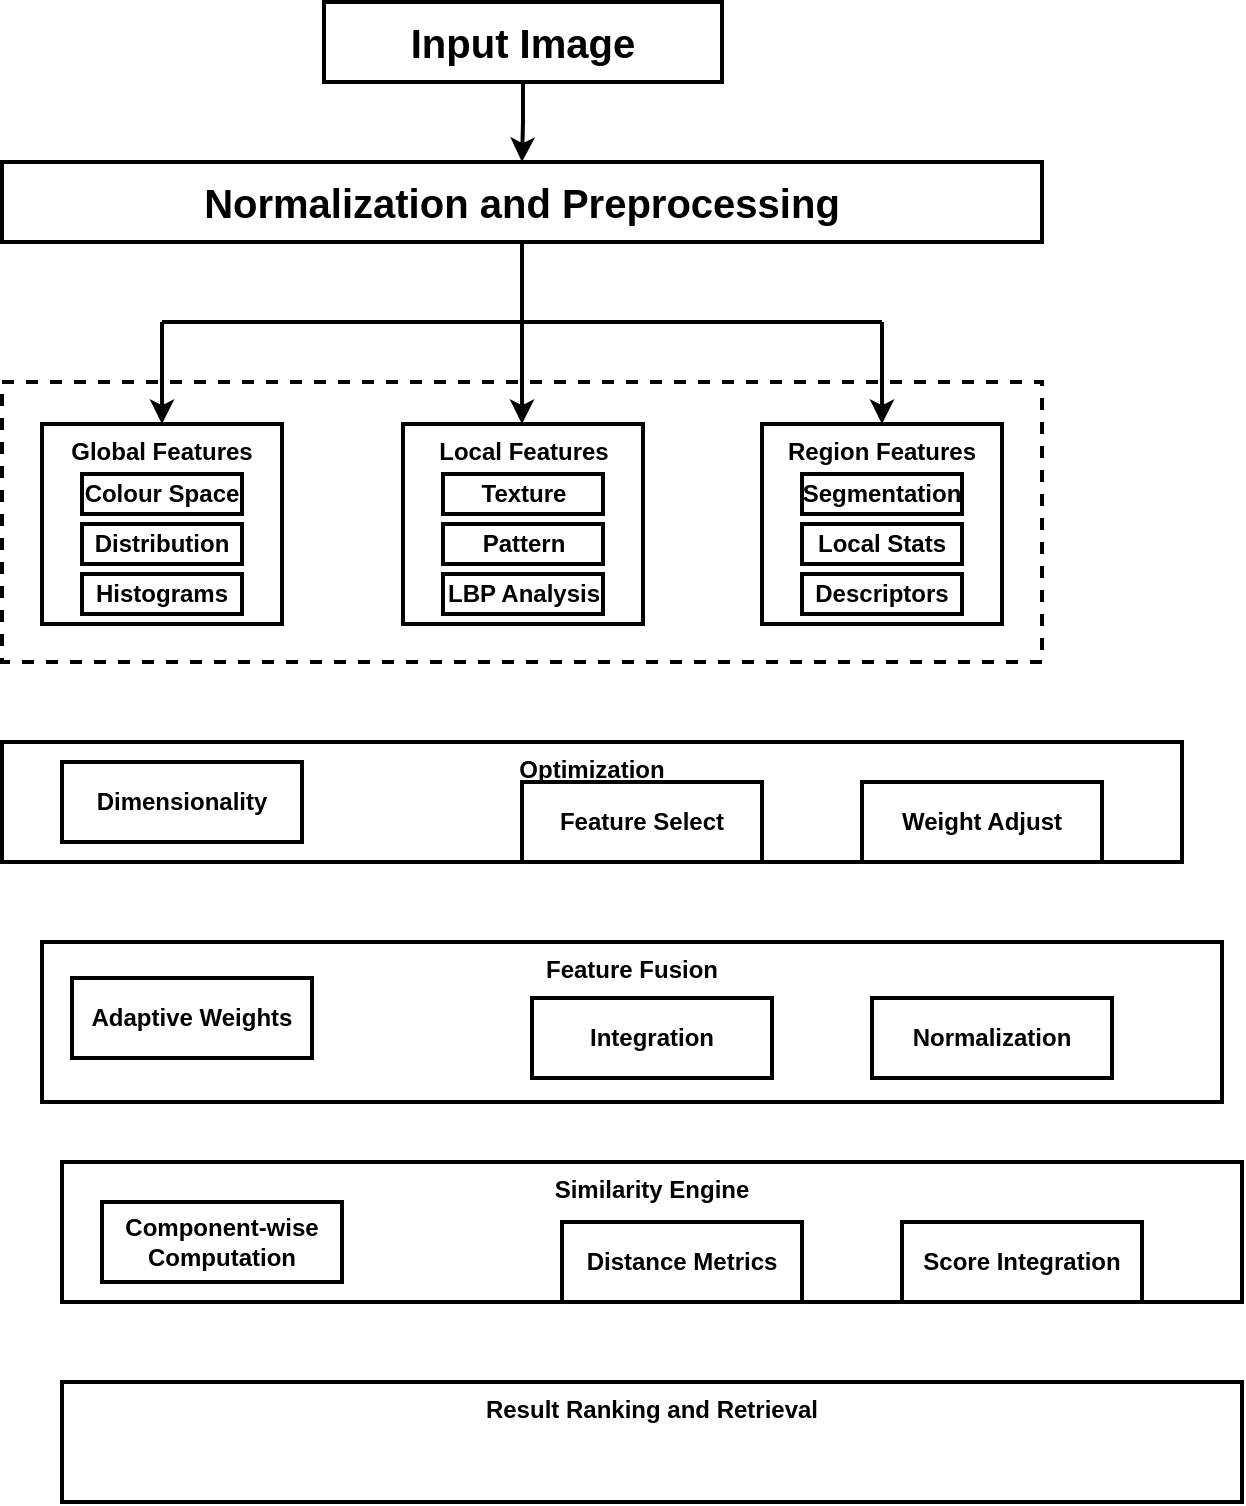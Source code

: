 <mxfile version="26.0.13">
  <diagram name="Page-1" id="_PgdA27MyeEq9SzPlQA4">
    <mxGraphModel dx="1542" dy="817" grid="1" gridSize="10" guides="1" tooltips="1" connect="1" arrows="1" fold="1" page="1" pageScale="1" pageWidth="827" pageHeight="1169" math="0" shadow="0">
      <root>
        <mxCell id="0" />
        <mxCell id="1" parent="0" />
        <mxCell id="iCN0Y-eOeh__a_nEtTsd-3" value="" style="rounded=0;whiteSpace=wrap;html=1;verticalAlign=top;dashed=1;fontStyle=1;strokeWidth=2;" vertex="1" parent="1">
          <mxGeometry x="160" y="230" width="520" height="140" as="geometry" />
        </mxCell>
        <mxCell id="iCN0Y-eOeh__a_nEtTsd-54" style="edgeStyle=orthogonalEdgeStyle;rounded=0;orthogonalLoop=1;jettySize=auto;html=1;exitX=0.5;exitY=1;exitDx=0;exitDy=0;entryX=0.5;entryY=0;entryDx=0;entryDy=0;strokeWidth=2;" edge="1" parent="1" source="iCN0Y-eOeh__a_nEtTsd-1" target="iCN0Y-eOeh__a_nEtTsd-2">
          <mxGeometry relative="1" as="geometry" />
        </mxCell>
        <mxCell id="iCN0Y-eOeh__a_nEtTsd-1" value="Input Image" style="rounded=0;whiteSpace=wrap;html=1;verticalAlign=middle;fontStyle=1;fontSize=20;strokeWidth=2;" vertex="1" parent="1">
          <mxGeometry x="321" y="40" width="199" height="40" as="geometry" />
        </mxCell>
        <mxCell id="iCN0Y-eOeh__a_nEtTsd-2" value="Normalization and Preprocessing" style="rounded=0;whiteSpace=wrap;html=1;verticalAlign=middle;fontSize=20;fontStyle=1;strokeWidth=2;" vertex="1" parent="1">
          <mxGeometry x="160" y="120" width="520" height="40" as="geometry" />
        </mxCell>
        <mxCell id="iCN0Y-eOeh__a_nEtTsd-4" value="Optimization" style="rounded=0;whiteSpace=wrap;html=1;verticalAlign=top;fontStyle=1;strokeWidth=2;" vertex="1" parent="1">
          <mxGeometry x="160" y="410" width="590" height="60" as="geometry" />
        </mxCell>
        <mxCell id="iCN0Y-eOeh__a_nEtTsd-5" value="Feature Fusion" style="rounded=0;whiteSpace=wrap;html=1;verticalAlign=top;fontStyle=1;strokeWidth=2;" vertex="1" parent="1">
          <mxGeometry x="180" y="510" width="590" height="80" as="geometry" />
        </mxCell>
        <mxCell id="iCN0Y-eOeh__a_nEtTsd-6" value="Similarity Engine" style="rounded=0;whiteSpace=wrap;html=1;verticalAlign=top;fontStyle=1;strokeWidth=2;" vertex="1" parent="1">
          <mxGeometry x="190" y="620" width="590" height="70" as="geometry" />
        </mxCell>
        <mxCell id="iCN0Y-eOeh__a_nEtTsd-7" value="Result Ranking and Retrieval" style="rounded=0;whiteSpace=wrap;html=1;verticalAlign=top;fontStyle=1;strokeWidth=2;" vertex="1" parent="1">
          <mxGeometry x="190" y="730" width="590" height="60" as="geometry" />
        </mxCell>
        <mxCell id="iCN0Y-eOeh__a_nEtTsd-11" value="Component-wise Computation" style="rounded=0;whiteSpace=wrap;html=1;fontStyle=1;strokeWidth=2;" vertex="1" parent="1">
          <mxGeometry x="210" y="640" width="120" height="40" as="geometry" />
        </mxCell>
        <mxCell id="iCN0Y-eOeh__a_nEtTsd-12" value="Distance Metrics" style="rounded=0;whiteSpace=wrap;html=1;fontStyle=1;strokeWidth=2;" vertex="1" parent="1">
          <mxGeometry x="440" y="650" width="120" height="40" as="geometry" />
        </mxCell>
        <mxCell id="iCN0Y-eOeh__a_nEtTsd-13" value="Score Integration" style="rounded=0;whiteSpace=wrap;html=1;fontStyle=1;strokeWidth=2;" vertex="1" parent="1">
          <mxGeometry x="610" y="650" width="120" height="40" as="geometry" />
        </mxCell>
        <mxCell id="iCN0Y-eOeh__a_nEtTsd-15" value="Adaptive Weights" style="rounded=0;whiteSpace=wrap;html=1;fontStyle=1;strokeWidth=2;" vertex="1" parent="1">
          <mxGeometry x="195" y="528" width="120" height="40" as="geometry" />
        </mxCell>
        <mxCell id="iCN0Y-eOeh__a_nEtTsd-16" value="Integration" style="rounded=0;whiteSpace=wrap;html=1;fontStyle=1;strokeWidth=2;" vertex="1" parent="1">
          <mxGeometry x="425" y="538" width="120" height="40" as="geometry" />
        </mxCell>
        <mxCell id="iCN0Y-eOeh__a_nEtTsd-17" value="Normalization" style="rounded=0;whiteSpace=wrap;html=1;fontStyle=1;strokeWidth=2;" vertex="1" parent="1">
          <mxGeometry x="595" y="538" width="120" height="40" as="geometry" />
        </mxCell>
        <mxCell id="iCN0Y-eOeh__a_nEtTsd-18" value="Dimensionality" style="rounded=0;whiteSpace=wrap;html=1;fontStyle=1;strokeWidth=2;" vertex="1" parent="1">
          <mxGeometry x="190" y="420" width="120" height="40" as="geometry" />
        </mxCell>
        <mxCell id="iCN0Y-eOeh__a_nEtTsd-19" value="Feature Select" style="rounded=0;whiteSpace=wrap;html=1;fontStyle=1;strokeWidth=2;" vertex="1" parent="1">
          <mxGeometry x="420" y="430" width="120" height="40" as="geometry" />
        </mxCell>
        <mxCell id="iCN0Y-eOeh__a_nEtTsd-20" value="Weight Adjust" style="rounded=0;whiteSpace=wrap;html=1;fontStyle=1;strokeWidth=2;" vertex="1" parent="1">
          <mxGeometry x="590" y="430" width="120" height="40" as="geometry" />
        </mxCell>
        <mxCell id="iCN0Y-eOeh__a_nEtTsd-33" value="" style="group;fontStyle=1;strokeWidth=2;" vertex="1" connectable="0" parent="1">
          <mxGeometry x="180" y="251" width="120" height="100" as="geometry" />
        </mxCell>
        <mxCell id="iCN0Y-eOeh__a_nEtTsd-8" value="Global Features" style="rounded=0;whiteSpace=wrap;html=1;verticalAlign=top;fontStyle=1;strokeWidth=2;" vertex="1" parent="iCN0Y-eOeh__a_nEtTsd-33">
          <mxGeometry width="120" height="100" as="geometry" />
        </mxCell>
        <mxCell id="iCN0Y-eOeh__a_nEtTsd-21" value="Colour Space" style="rounded=0;whiteSpace=wrap;html=1;fontStyle=1;strokeWidth=2;" vertex="1" parent="iCN0Y-eOeh__a_nEtTsd-33">
          <mxGeometry x="20" y="25" width="80" height="20" as="geometry" />
        </mxCell>
        <mxCell id="iCN0Y-eOeh__a_nEtTsd-22" value="Distribution" style="rounded=0;whiteSpace=wrap;html=1;fontStyle=1;strokeWidth=2;" vertex="1" parent="iCN0Y-eOeh__a_nEtTsd-33">
          <mxGeometry x="20" y="50" width="80" height="20" as="geometry" />
        </mxCell>
        <mxCell id="iCN0Y-eOeh__a_nEtTsd-23" value="Histograms" style="rounded=0;whiteSpace=wrap;html=1;fontStyle=1;strokeWidth=2;" vertex="1" parent="iCN0Y-eOeh__a_nEtTsd-33">
          <mxGeometry x="20" y="75" width="80" height="20" as="geometry" />
        </mxCell>
        <mxCell id="iCN0Y-eOeh__a_nEtTsd-35" value="" style="endArrow=none;html=1;rounded=0;entryX=0.5;entryY=1;entryDx=0;entryDy=0;fontStyle=1;strokeWidth=2;" edge="1" parent="1" target="iCN0Y-eOeh__a_nEtTsd-2">
          <mxGeometry width="50" height="50" relative="1" as="geometry">
            <mxPoint x="420" y="200" as="sourcePoint" />
            <mxPoint x="430" y="280" as="targetPoint" />
          </mxGeometry>
        </mxCell>
        <mxCell id="iCN0Y-eOeh__a_nEtTsd-37" value="" style="endArrow=none;html=1;rounded=0;fontStyle=1;strokeWidth=2;" edge="1" parent="1">
          <mxGeometry width="50" height="50" relative="1" as="geometry">
            <mxPoint x="240" y="200" as="sourcePoint" />
            <mxPoint x="420" y="200" as="targetPoint" />
          </mxGeometry>
        </mxCell>
        <mxCell id="iCN0Y-eOeh__a_nEtTsd-38" value="" style="endArrow=none;html=1;rounded=0;exitX=0.5;exitY=0;exitDx=0;exitDy=0;startArrow=classic;startFill=1;fontStyle=1;strokeWidth=2;" edge="1" parent="1" source="iCN0Y-eOeh__a_nEtTsd-8">
          <mxGeometry width="50" height="50" relative="1" as="geometry">
            <mxPoint x="360" y="340" as="sourcePoint" />
            <mxPoint x="240" y="200" as="targetPoint" />
          </mxGeometry>
        </mxCell>
        <mxCell id="iCN0Y-eOeh__a_nEtTsd-39" value="" style="group;fontStyle=1;strokeWidth=2;" vertex="1" connectable="0" parent="1">
          <mxGeometry x="360.5" y="251" width="120" height="100" as="geometry" />
        </mxCell>
        <mxCell id="iCN0Y-eOeh__a_nEtTsd-40" value="Local Features" style="rounded=0;whiteSpace=wrap;html=1;verticalAlign=top;fontStyle=1;strokeWidth=2;" vertex="1" parent="iCN0Y-eOeh__a_nEtTsd-39">
          <mxGeometry width="120" height="100" as="geometry" />
        </mxCell>
        <mxCell id="iCN0Y-eOeh__a_nEtTsd-41" value="Texture" style="rounded=0;whiteSpace=wrap;html=1;fontStyle=1;strokeWidth=2;" vertex="1" parent="iCN0Y-eOeh__a_nEtTsd-39">
          <mxGeometry x="20" y="25" width="80" height="20" as="geometry" />
        </mxCell>
        <mxCell id="iCN0Y-eOeh__a_nEtTsd-42" value="Pattern" style="rounded=0;whiteSpace=wrap;html=1;fontStyle=1;strokeWidth=2;" vertex="1" parent="iCN0Y-eOeh__a_nEtTsd-39">
          <mxGeometry x="20" y="50" width="80" height="20" as="geometry" />
        </mxCell>
        <mxCell id="iCN0Y-eOeh__a_nEtTsd-43" value="LBP Analysis" style="rounded=0;whiteSpace=wrap;html=1;fontStyle=1;strokeWidth=2;" vertex="1" parent="iCN0Y-eOeh__a_nEtTsd-39">
          <mxGeometry x="20" y="75" width="80" height="20" as="geometry" />
        </mxCell>
        <mxCell id="iCN0Y-eOeh__a_nEtTsd-45" value="" style="group;fontStyle=1;strokeWidth=2;" vertex="1" connectable="0" parent="1">
          <mxGeometry x="540" y="251" width="120" height="100" as="geometry" />
        </mxCell>
        <mxCell id="iCN0Y-eOeh__a_nEtTsd-46" value="Region Features" style="rounded=0;whiteSpace=wrap;html=1;verticalAlign=top;fontStyle=1;strokeWidth=2;" vertex="1" parent="iCN0Y-eOeh__a_nEtTsd-45">
          <mxGeometry width="120" height="100" as="geometry" />
        </mxCell>
        <mxCell id="iCN0Y-eOeh__a_nEtTsd-47" value="Segmentation" style="rounded=0;whiteSpace=wrap;html=1;fontStyle=1;strokeWidth=2;" vertex="1" parent="iCN0Y-eOeh__a_nEtTsd-45">
          <mxGeometry x="20" y="25" width="80" height="20" as="geometry" />
        </mxCell>
        <mxCell id="iCN0Y-eOeh__a_nEtTsd-48" value="Local Stats" style="rounded=0;whiteSpace=wrap;html=1;fontStyle=1;strokeWidth=2;" vertex="1" parent="iCN0Y-eOeh__a_nEtTsd-45">
          <mxGeometry x="20" y="50" width="80" height="20" as="geometry" />
        </mxCell>
        <mxCell id="iCN0Y-eOeh__a_nEtTsd-49" value="Descriptors" style="rounded=0;whiteSpace=wrap;html=1;fontStyle=1;strokeWidth=2;" vertex="1" parent="iCN0Y-eOeh__a_nEtTsd-45">
          <mxGeometry x="20" y="75" width="80" height="20" as="geometry" />
        </mxCell>
        <mxCell id="iCN0Y-eOeh__a_nEtTsd-51" value="" style="endArrow=none;html=1;rounded=0;fontStyle=1;strokeWidth=2;" edge="1" parent="1">
          <mxGeometry width="50" height="50" relative="1" as="geometry">
            <mxPoint x="600" y="200" as="sourcePoint" />
            <mxPoint x="420" y="200" as="targetPoint" />
          </mxGeometry>
        </mxCell>
        <mxCell id="iCN0Y-eOeh__a_nEtTsd-52" value="" style="endArrow=none;html=1;rounded=0;exitX=0.5;exitY=0;exitDx=0;exitDy=0;startArrow=classic;startFill=1;fontStyle=1;strokeWidth=2;" edge="1" parent="1" source="iCN0Y-eOeh__a_nEtTsd-46">
          <mxGeometry width="50" height="50" relative="1" as="geometry">
            <mxPoint x="360" y="340" as="sourcePoint" />
            <mxPoint x="600" y="200" as="targetPoint" />
          </mxGeometry>
        </mxCell>
        <mxCell id="iCN0Y-eOeh__a_nEtTsd-53" value="" style="endArrow=none;html=1;rounded=0;exitX=0.5;exitY=0;exitDx=0;exitDy=0;startArrow=classic;startFill=1;fontStyle=1;spacing=0;strokeWidth=2;" edge="1" parent="1">
          <mxGeometry width="50" height="50" relative="1" as="geometry">
            <mxPoint x="420" y="251" as="sourcePoint" />
            <mxPoint x="420" y="200" as="targetPoint" />
          </mxGeometry>
        </mxCell>
      </root>
    </mxGraphModel>
  </diagram>
</mxfile>
